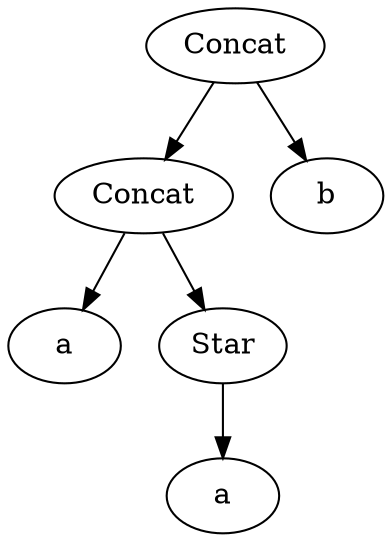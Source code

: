 digraph G { 
	5 -> 3;
	3 -> 0;
	3 -> 2;
	2 -> 1;
	5 -> 4;
	5 [label= "Concat"] ;
	3 [label= "Concat"] ;
	0 [label= "a"] ;
	2 [label= "Star"] ;
	1 [label= "a"] ;
	4 [label= "b"] ;

}
